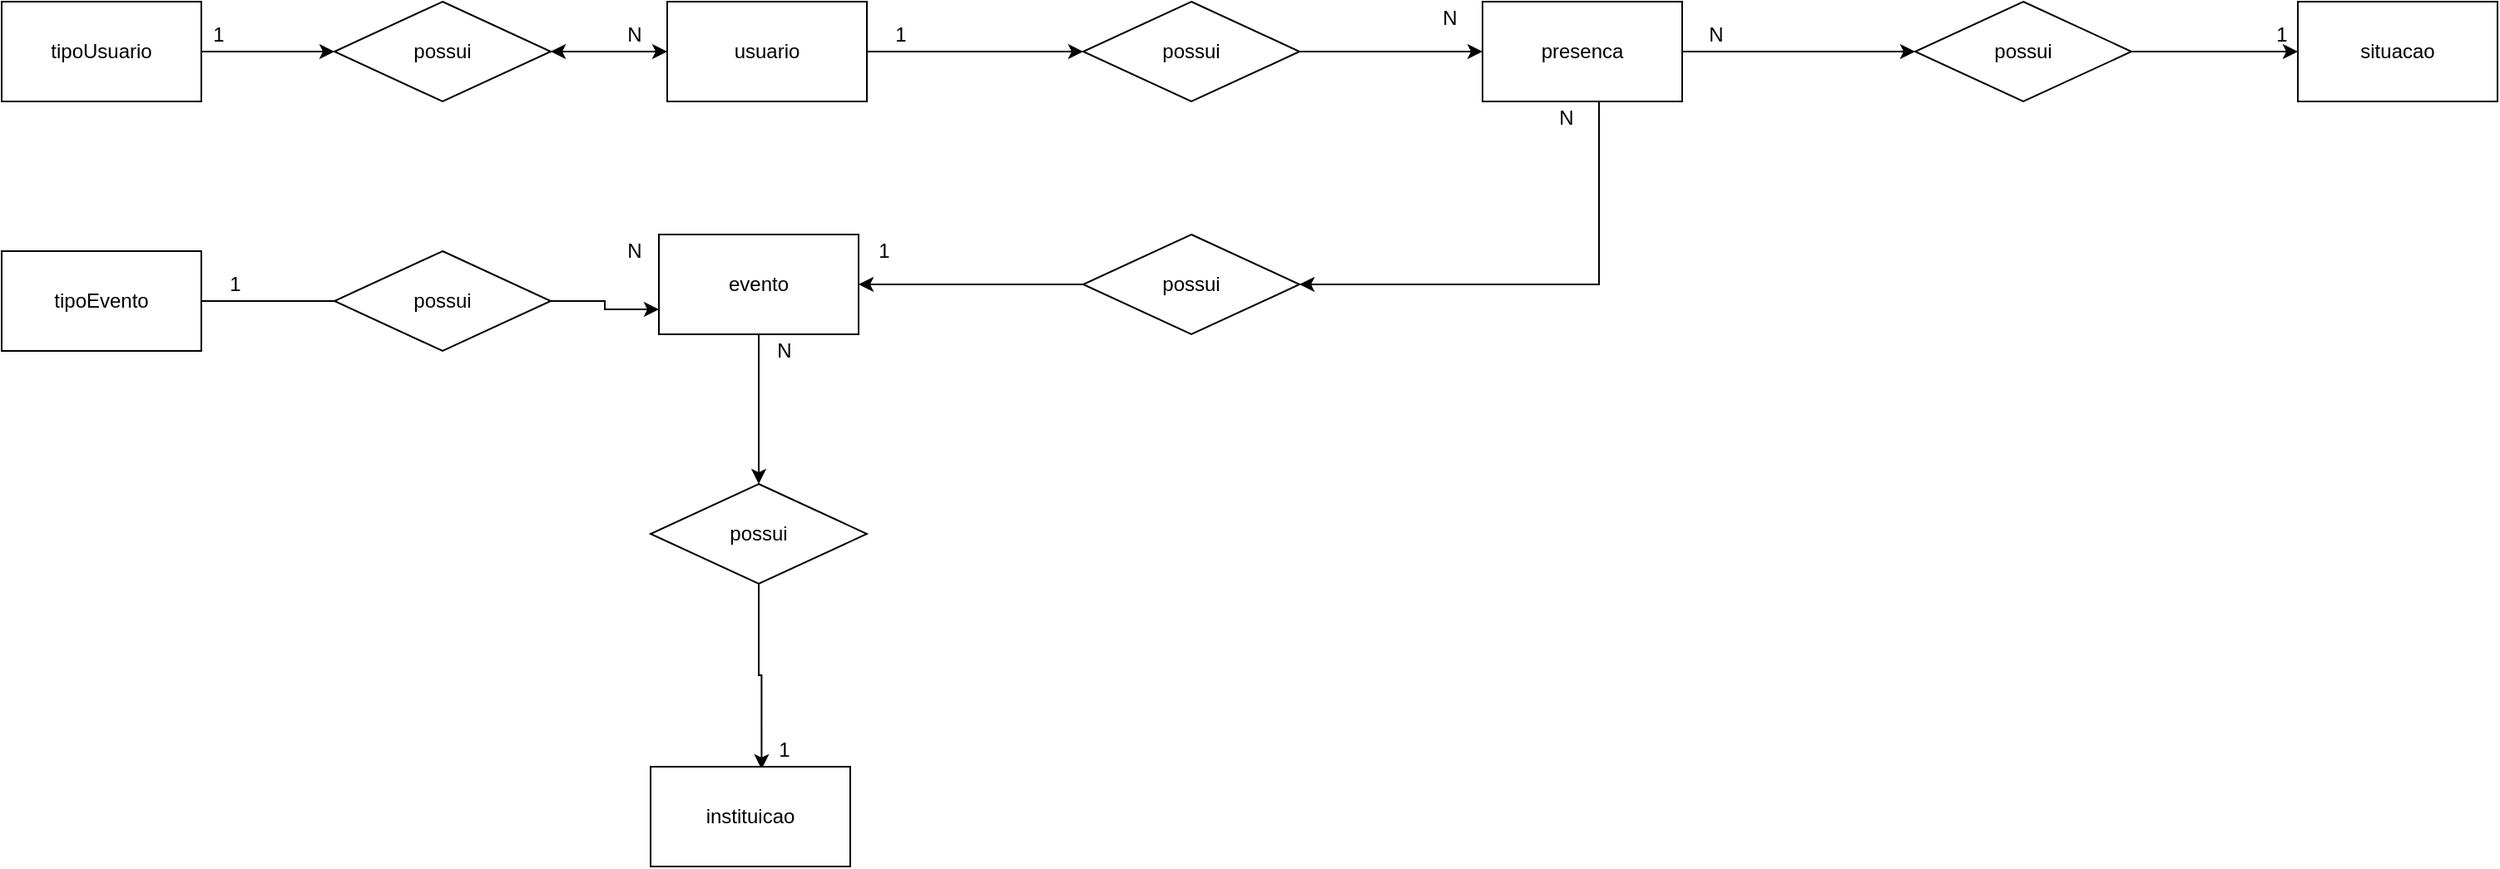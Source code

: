 <mxfile version="14.9.7" type="device"><diagram id="Su01Mm_-2gHLNL12YKJ_" name="Page-1"><mxGraphModel dx="269" dy="604" grid="1" gridSize="10" guides="1" tooltips="1" connect="1" arrows="1" fold="1" page="1" pageScale="1" pageWidth="827" pageHeight="1169" math="0" shadow="0"><root><mxCell id="0"/><mxCell id="1" parent="0"/><mxCell id="2qJaNkUIMHSV30K4u5O8-5" style="edgeStyle=orthogonalEdgeStyle;rounded=0;orthogonalLoop=1;jettySize=auto;html=1;entryX=0;entryY=0.5;entryDx=0;entryDy=0;" edge="1" parent="1" source="2qJaNkUIMHSV30K4u5O8-1" target="2qJaNkUIMHSV30K4u5O8-4"><mxGeometry relative="1" as="geometry"/></mxCell><mxCell id="2qJaNkUIMHSV30K4u5O8-1" value="tipoUsuario" style="rounded=0;whiteSpace=wrap;html=1;" vertex="1" parent="1"><mxGeometry x="40" y="40" width="120" height="60" as="geometry"/></mxCell><mxCell id="2qJaNkUIMHSV30K4u5O8-12" value="" style="edgeStyle=orthogonalEdgeStyle;rounded=0;orthogonalLoop=1;jettySize=auto;html=1;" edge="1" parent="1" source="2qJaNkUIMHSV30K4u5O8-2" target="2qJaNkUIMHSV30K4u5O8-4"><mxGeometry relative="1" as="geometry"/></mxCell><mxCell id="2qJaNkUIMHSV30K4u5O8-25" style="edgeStyle=orthogonalEdgeStyle;rounded=0;orthogonalLoop=1;jettySize=auto;html=1;entryX=0;entryY=0.5;entryDx=0;entryDy=0;" edge="1" parent="1" source="2qJaNkUIMHSV30K4u5O8-2" target="2qJaNkUIMHSV30K4u5O8-22"><mxGeometry relative="1" as="geometry"/></mxCell><mxCell id="2qJaNkUIMHSV30K4u5O8-2" value="usuario" style="rounded=0;whiteSpace=wrap;html=1;" vertex="1" parent="1"><mxGeometry x="440" y="40" width="120" height="60" as="geometry"/></mxCell><mxCell id="2qJaNkUIMHSV30K4u5O8-3" value="tipoEvento" style="rounded=0;whiteSpace=wrap;html=1;" vertex="1" parent="1"><mxGeometry x="40" y="190" width="120" height="60" as="geometry"/></mxCell><mxCell id="2qJaNkUIMHSV30K4u5O8-6" style="edgeStyle=orthogonalEdgeStyle;rounded=0;orthogonalLoop=1;jettySize=auto;html=1;entryX=0;entryY=0.5;entryDx=0;entryDy=0;" edge="1" parent="1" source="2qJaNkUIMHSV30K4u5O8-4" target="2qJaNkUIMHSV30K4u5O8-2"><mxGeometry relative="1" as="geometry"/></mxCell><mxCell id="2qJaNkUIMHSV30K4u5O8-4" value="possui" style="rhombus;whiteSpace=wrap;html=1;" vertex="1" parent="1"><mxGeometry x="240" y="40" width="130" height="60" as="geometry"/></mxCell><mxCell id="2qJaNkUIMHSV30K4u5O8-18" style="edgeStyle=orthogonalEdgeStyle;rounded=0;orthogonalLoop=1;jettySize=auto;html=1;entryX=0.5;entryY=0;entryDx=0;entryDy=0;" edge="1" parent="1" source="2qJaNkUIMHSV30K4u5O8-7" target="2qJaNkUIMHSV30K4u5O8-16"><mxGeometry relative="1" as="geometry"/></mxCell><mxCell id="2qJaNkUIMHSV30K4u5O8-7" value="evento" style="rounded=0;whiteSpace=wrap;html=1;" vertex="1" parent="1"><mxGeometry x="435" y="180" width="120" height="60" as="geometry"/></mxCell><mxCell id="2qJaNkUIMHSV30K4u5O8-10" style="edgeStyle=orthogonalEdgeStyle;rounded=0;orthogonalLoop=1;jettySize=auto;html=1;entryX=0;entryY=0.75;entryDx=0;entryDy=0;" edge="1" parent="1" source="2qJaNkUIMHSV30K4u5O8-8" target="2qJaNkUIMHSV30K4u5O8-7"><mxGeometry relative="1" as="geometry"/></mxCell><mxCell id="2qJaNkUIMHSV30K4u5O8-8" value="possui" style="rhombus;whiteSpace=wrap;html=1;" vertex="1" parent="1"><mxGeometry x="240" y="190" width="130" height="60" as="geometry"/></mxCell><mxCell id="2qJaNkUIMHSV30K4u5O8-9" value="" style="endArrow=none;html=1;exitX=1;exitY=0.5;exitDx=0;exitDy=0;entryX=0;entryY=0.5;entryDx=0;entryDy=0;" edge="1" parent="1" source="2qJaNkUIMHSV30K4u5O8-3" target="2qJaNkUIMHSV30K4u5O8-8"><mxGeometry width="50" height="50" relative="1" as="geometry"><mxPoint x="200" y="290" as="sourcePoint"/><mxPoint x="250" y="240" as="targetPoint"/><Array as="points"/></mxGeometry></mxCell><mxCell id="2qJaNkUIMHSV30K4u5O8-11" value="N" style="text;html=1;align=center;verticalAlign=middle;resizable=0;points=[];autosize=1;strokeColor=none;" vertex="1" parent="1"><mxGeometry x="410" y="50" width="20" height="20" as="geometry"/></mxCell><mxCell id="2qJaNkUIMHSV30K4u5O8-13" value="N" style="text;html=1;align=center;verticalAlign=middle;resizable=0;points=[];autosize=1;strokeColor=none;" vertex="1" parent="1"><mxGeometry x="410" y="180" width="20" height="20" as="geometry"/></mxCell><mxCell id="2qJaNkUIMHSV30K4u5O8-14" value="1" style="text;html=1;align=center;verticalAlign=middle;resizable=0;points=[];autosize=1;strokeColor=none;" vertex="1" parent="1"><mxGeometry x="160" y="50" width="20" height="20" as="geometry"/></mxCell><mxCell id="2qJaNkUIMHSV30K4u5O8-15" value="1" style="text;html=1;align=center;verticalAlign=middle;resizable=0;points=[];autosize=1;strokeColor=none;" vertex="1" parent="1"><mxGeometry x="170" y="200" width="20" height="20" as="geometry"/></mxCell><mxCell id="2qJaNkUIMHSV30K4u5O8-19" style="edgeStyle=orthogonalEdgeStyle;rounded=0;orthogonalLoop=1;jettySize=auto;html=1;entryX=0.556;entryY=0.025;entryDx=0;entryDy=0;entryPerimeter=0;" edge="1" parent="1" source="2qJaNkUIMHSV30K4u5O8-16" target="2qJaNkUIMHSV30K4u5O8-17"><mxGeometry relative="1" as="geometry"/></mxCell><mxCell id="2qJaNkUIMHSV30K4u5O8-16" value="possui" style="rhombus;whiteSpace=wrap;html=1;" vertex="1" parent="1"><mxGeometry x="430" y="330" width="130" height="60" as="geometry"/></mxCell><mxCell id="2qJaNkUIMHSV30K4u5O8-17" value="instituicao" style="whiteSpace=wrap;html=1;" vertex="1" parent="1"><mxGeometry x="430" y="500" width="120" height="60" as="geometry"/></mxCell><mxCell id="2qJaNkUIMHSV30K4u5O8-20" value="1" style="text;html=1;align=center;verticalAlign=middle;resizable=0;points=[];autosize=1;strokeColor=none;" vertex="1" parent="1"><mxGeometry x="500" y="480" width="20" height="20" as="geometry"/></mxCell><mxCell id="2qJaNkUIMHSV30K4u5O8-21" value="N" style="text;html=1;align=center;verticalAlign=middle;resizable=0;points=[];autosize=1;strokeColor=none;" vertex="1" parent="1"><mxGeometry x="500" y="240" width="20" height="20" as="geometry"/></mxCell><mxCell id="2qJaNkUIMHSV30K4u5O8-26" style="edgeStyle=orthogonalEdgeStyle;rounded=0;orthogonalLoop=1;jettySize=auto;html=1;entryX=0;entryY=0.5;entryDx=0;entryDy=0;" edge="1" parent="1" source="2qJaNkUIMHSV30K4u5O8-22" target="2qJaNkUIMHSV30K4u5O8-24"><mxGeometry relative="1" as="geometry"/></mxCell><mxCell id="2qJaNkUIMHSV30K4u5O8-22" value="possui" style="rhombus;whiteSpace=wrap;html=1;" vertex="1" parent="1"><mxGeometry x="690" y="40" width="130" height="60" as="geometry"/></mxCell><mxCell id="2qJaNkUIMHSV30K4u5O8-30" style="edgeStyle=orthogonalEdgeStyle;rounded=0;orthogonalLoop=1;jettySize=auto;html=1;entryX=1;entryY=0.5;entryDx=0;entryDy=0;" edge="1" parent="1" source="2qJaNkUIMHSV30K4u5O8-23" target="2qJaNkUIMHSV30K4u5O8-7"><mxGeometry relative="1" as="geometry"/></mxCell><mxCell id="2qJaNkUIMHSV30K4u5O8-23" value="possui" style="rhombus;whiteSpace=wrap;html=1;" vertex="1" parent="1"><mxGeometry x="690" y="180" width="130" height="60" as="geometry"/></mxCell><mxCell id="2qJaNkUIMHSV30K4u5O8-31" style="edgeStyle=orthogonalEdgeStyle;rounded=0;orthogonalLoop=1;jettySize=auto;html=1;entryX=1;entryY=0.5;entryDx=0;entryDy=0;" edge="1" parent="1" source="2qJaNkUIMHSV30K4u5O8-24" target="2qJaNkUIMHSV30K4u5O8-23"><mxGeometry relative="1" as="geometry"><Array as="points"><mxPoint x="1000" y="210"/></Array></mxGeometry></mxCell><mxCell id="2qJaNkUIMHSV30K4u5O8-37" style="edgeStyle=orthogonalEdgeStyle;rounded=0;orthogonalLoop=1;jettySize=auto;html=1;entryX=0;entryY=0.5;entryDx=0;entryDy=0;" edge="1" parent="1" source="2qJaNkUIMHSV30K4u5O8-24" target="2qJaNkUIMHSV30K4u5O8-35"><mxGeometry relative="1" as="geometry"/></mxCell><mxCell id="2qJaNkUIMHSV30K4u5O8-24" value="presenca" style="rounded=0;whiteSpace=wrap;html=1;" vertex="1" parent="1"><mxGeometry x="930" y="40" width="120" height="60" as="geometry"/></mxCell><mxCell id="2qJaNkUIMHSV30K4u5O8-27" value="1" style="text;html=1;align=center;verticalAlign=middle;resizable=0;points=[];autosize=1;strokeColor=none;" vertex="1" parent="1"><mxGeometry x="570" y="50" width="20" height="20" as="geometry"/></mxCell><mxCell id="2qJaNkUIMHSV30K4u5O8-29" value="N" style="text;html=1;align=center;verticalAlign=middle;resizable=0;points=[];autosize=1;strokeColor=none;" vertex="1" parent="1"><mxGeometry x="900" y="40" width="20" height="20" as="geometry"/></mxCell><mxCell id="2qJaNkUIMHSV30K4u5O8-33" value="1" style="text;html=1;align=center;verticalAlign=middle;resizable=0;points=[];autosize=1;strokeColor=none;" vertex="1" parent="1"><mxGeometry x="560" y="180" width="20" height="20" as="geometry"/></mxCell><mxCell id="2qJaNkUIMHSV30K4u5O8-34" value="N" style="text;html=1;align=center;verticalAlign=middle;resizable=0;points=[];autosize=1;strokeColor=none;" vertex="1" parent="1"><mxGeometry x="970" y="100" width="20" height="20" as="geometry"/></mxCell><mxCell id="2qJaNkUIMHSV30K4u5O8-38" style="edgeStyle=orthogonalEdgeStyle;rounded=0;orthogonalLoop=1;jettySize=auto;html=1;entryX=0;entryY=0.5;entryDx=0;entryDy=0;" edge="1" parent="1" source="2qJaNkUIMHSV30K4u5O8-35" target="2qJaNkUIMHSV30K4u5O8-36"><mxGeometry relative="1" as="geometry"/></mxCell><mxCell id="2qJaNkUIMHSV30K4u5O8-35" value="possui" style="rhombus;whiteSpace=wrap;html=1;" vertex="1" parent="1"><mxGeometry x="1190" y="40" width="130" height="60" as="geometry"/></mxCell><mxCell id="2qJaNkUIMHSV30K4u5O8-36" value="situacao" style="rounded=0;whiteSpace=wrap;html=1;" vertex="1" parent="1"><mxGeometry x="1420" y="40" width="120" height="60" as="geometry"/></mxCell><mxCell id="2qJaNkUIMHSV30K4u5O8-40" value="&lt;blockquote style=&quot;margin: 0 0 0 40px ; border: none ; padding: 0px&quot;&gt;N&lt;/blockquote&gt;" style="text;html=1;align=center;verticalAlign=middle;resizable=0;points=[];autosize=1;strokeColor=none;" vertex="1" parent="1"><mxGeometry x="1020" y="50" width="60" height="20" as="geometry"/></mxCell><mxCell id="2qJaNkUIMHSV30K4u5O8-41" value="1" style="text;html=1;align=center;verticalAlign=middle;resizable=0;points=[];autosize=1;strokeColor=none;" vertex="1" parent="1"><mxGeometry x="1400" y="50" width="20" height="20" as="geometry"/></mxCell></root></mxGraphModel></diagram></mxfile>
